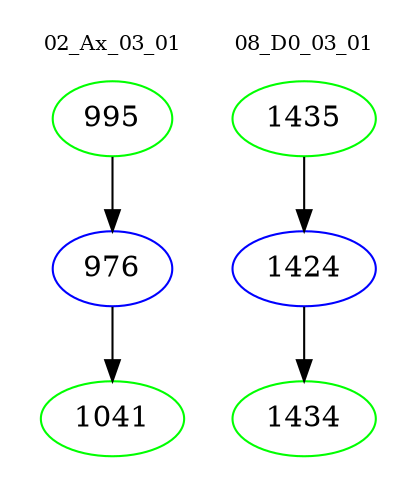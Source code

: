 digraph{
subgraph cluster_0 {
color = white
label = "02_Ax_03_01";
fontsize=10;
T0_995 [label="995", color="green"]
T0_995 -> T0_976 [color="black"]
T0_976 [label="976", color="blue"]
T0_976 -> T0_1041 [color="black"]
T0_1041 [label="1041", color="green"]
}
subgraph cluster_1 {
color = white
label = "08_D0_03_01";
fontsize=10;
T1_1435 [label="1435", color="green"]
T1_1435 -> T1_1424 [color="black"]
T1_1424 [label="1424", color="blue"]
T1_1424 -> T1_1434 [color="black"]
T1_1434 [label="1434", color="green"]
}
}
